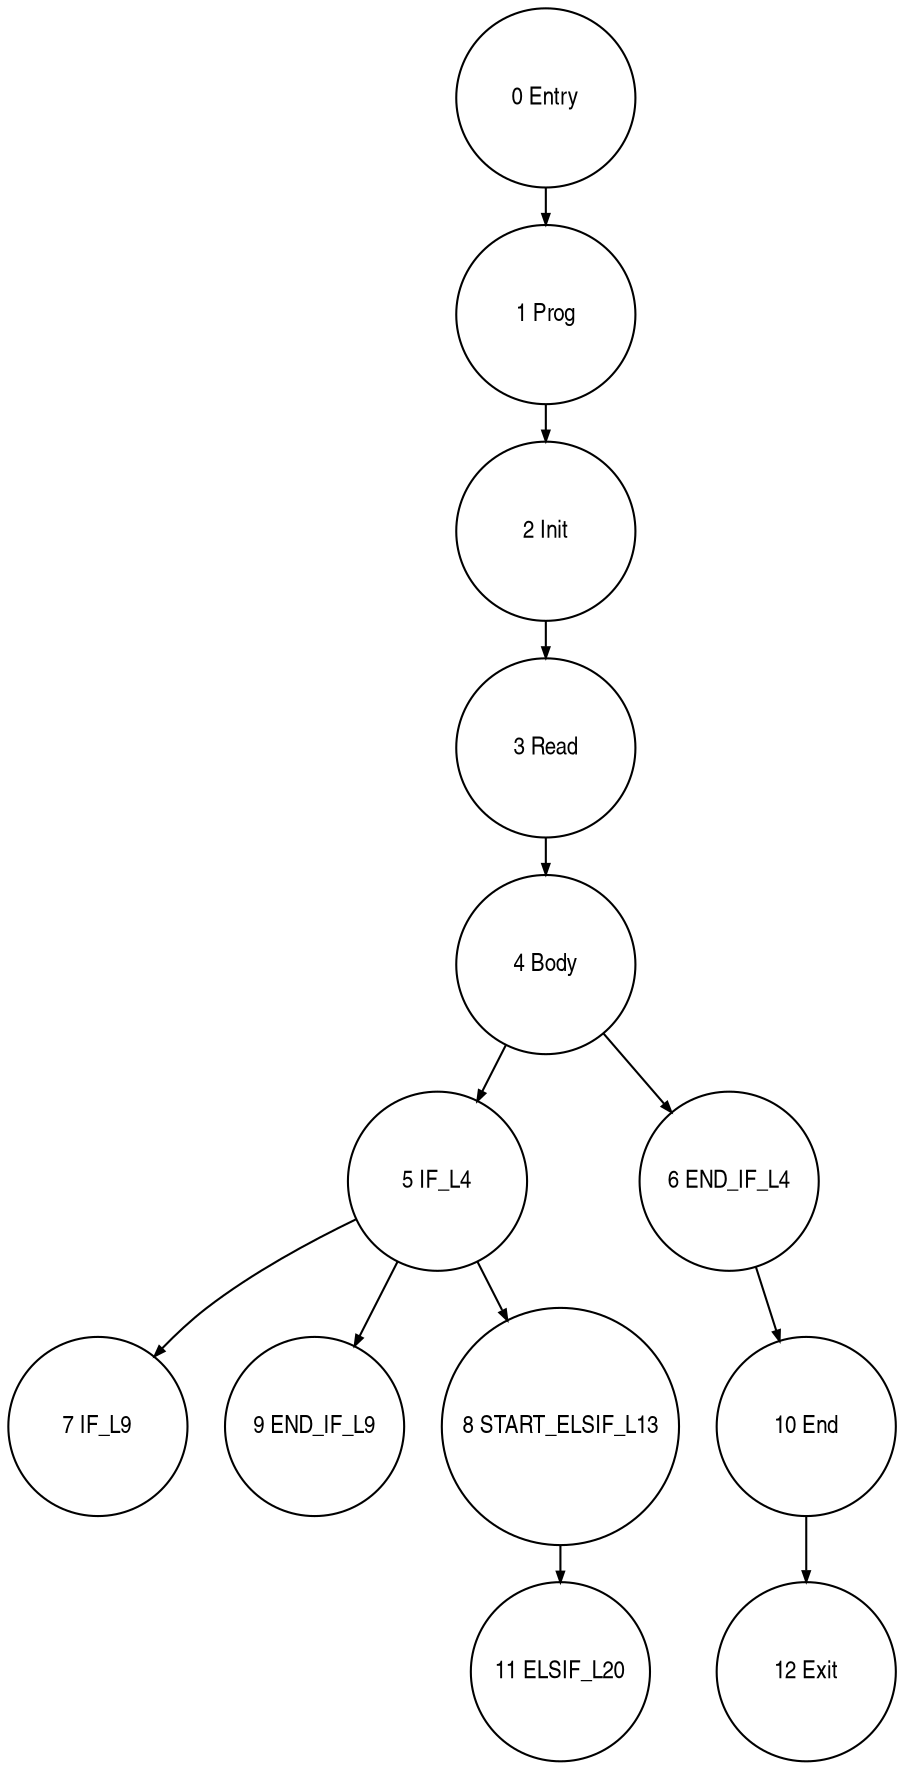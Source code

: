 digraph G {
  ranksep=.25;
  edge [arrowsize=.5]
  node [shape=circle, fontname="ArialNarrow",
        fontsize=12,  height=1.2];
  "0 Entry"; "2 Init"; "11 ELSIF_L20"; "10 End"; "1 Prog"; "4 Body"; "7 IF_L9"; "3 Read"; "5 IF_L4"; "9 END_IF_L9"; "12 Exit"; "8 START_ELSIF_L13"; "6 END_IF_L4"; 
  "5 IF_L4" -> "7 IF_L9";
  "5 IF_L4" -> "8 START_ELSIF_L13";
  "5 IF_L4" -> "9 END_IF_L9";
  "3 Read" -> "4 Body";
  "6 END_IF_L4" -> "10 End";
  "0 Entry" -> "1 Prog";
  "8 START_ELSIF_L13" -> "11 ELSIF_L20";
  "2 Init" -> "3 Read";
  "10 End" -> "12 Exit";
  "1 Prog" -> "2 Init";
  "4 Body" -> "5 IF_L4";
  "4 Body" -> "6 END_IF_L4";
}
